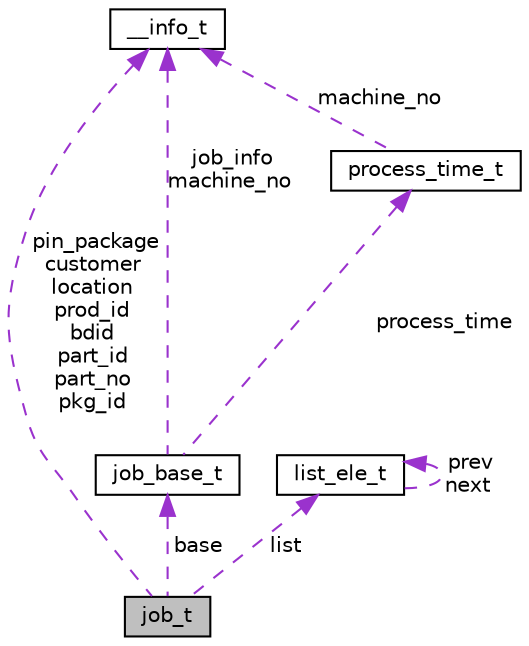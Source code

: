 digraph "job_t"
{
 // LATEX_PDF_SIZE
  edge [fontname="Helvetica",fontsize="10",labelfontname="Helvetica",labelfontsize="10"];
  node [fontname="Helvetica",fontsize="10",shape=record];
  Node1 [label="job_t",height=0.2,width=0.4,color="black", fillcolor="grey75", style="filled", fontcolor="black",tooltip=" "];
  Node2 -> Node1 [dir="back",color="darkorchid3",fontsize="10",style="dashed",label=" pin_package\ncustomer\nlocation\nprod_id\nbdid\npart_id\npart_no\npkg_id" ,fontname="Helvetica"];
  Node2 [label="__info_t",height=0.2,width=0.4,color="black", fillcolor="white", style="filled",URL="$struct____info__t.html",tooltip=" "];
  Node3 -> Node1 [dir="back",color="darkorchid3",fontsize="10",style="dashed",label=" list" ,fontname="Helvetica"];
  Node3 [label="list_ele_t",height=0.2,width=0.4,color="black", fillcolor="white", style="filled",URL="$structlist__ele__t.html",tooltip="A node of double-linked list."];
  Node3 -> Node3 [dir="back",color="darkorchid3",fontsize="10",style="dashed",label=" prev\nnext" ,fontname="Helvetica"];
  Node4 -> Node1 [dir="back",color="darkorchid3",fontsize="10",style="dashed",label=" base" ,fontname="Helvetica"];
  Node4 [label="job_base_t",height=0.2,width=0.4,color="black", fillcolor="white", style="filled",URL="$structjob__base__t.html",tooltip="A structure that store genes and some basic information about job."];
  Node2 -> Node4 [dir="back",color="darkorchid3",fontsize="10",style="dashed",label=" job_info\nmachine_no" ,fontname="Helvetica"];
  Node5 -> Node4 [dir="back",color="darkorchid3",fontsize="10",style="dashed",label=" process_time" ,fontname="Helvetica"];
  Node5 [label="process_time_t",height=0.2,width=0.4,color="black", fillcolor="white", style="filled",URL="$structprocess__time__t.html",tooltip="A structure that store machine number and its process time."];
  Node2 -> Node5 [dir="back",color="darkorchid3",fontsize="10",style="dashed",label=" machine_no" ,fontname="Helvetica"];
}
